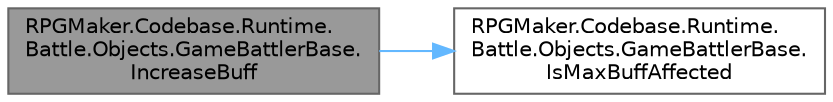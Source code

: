 digraph "RPGMaker.Codebase.Runtime.Battle.Objects.GameBattlerBase.IncreaseBuff"
{
 // LATEX_PDF_SIZE
  bgcolor="transparent";
  edge [fontname=Helvetica,fontsize=10,labelfontname=Helvetica,labelfontsize=10];
  node [fontname=Helvetica,fontsize=10,shape=box,height=0.2,width=0.4];
  rankdir="LR";
  Node1 [id="Node000001",label="RPGMaker.Codebase.Runtime.\lBattle.Objects.GameBattlerBase.\lIncreaseBuff",height=0.2,width=0.4,color="gray40", fillcolor="grey60", style="filled", fontcolor="black",tooltip="😁 指定通常能力を[強化]"];
  Node1 -> Node2 [id="edge1_Node000001_Node000002",color="steelblue1",style="solid",tooltip=" "];
  Node2 [id="Node000002",label="RPGMaker.Codebase.Runtime.\lBattle.Objects.GameBattlerBase.\lIsMaxBuffAffected",height=0.2,width=0.4,color="grey40", fillcolor="white", style="filled",URL="$d2/d70/class_r_p_g_maker_1_1_codebase_1_1_runtime_1_1_battle_1_1_objects_1_1_game_battler_base.html#a682880af4bb21d3c84c2faa599aac0ea",tooltip="😁 指定通常能力値が最[強化]されているか"];
}
